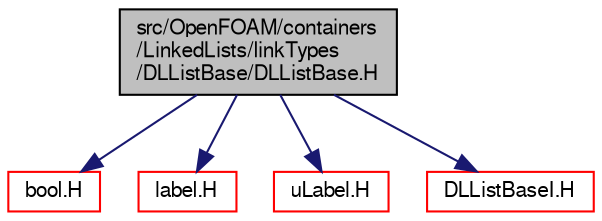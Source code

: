 digraph "src/OpenFOAM/containers/LinkedLists/linkTypes/DLListBase/DLListBase.H"
{
  bgcolor="transparent";
  edge [fontname="FreeSans",fontsize="10",labelfontname="FreeSans",labelfontsize="10"];
  node [fontname="FreeSans",fontsize="10",shape=record];
  Node0 [label="src/OpenFOAM/containers\l/LinkedLists/linkTypes\l/DLListBase/DLListBase.H",height=0.2,width=0.4,color="black", fillcolor="grey75", style="filled", fontcolor="black"];
  Node0 -> Node1 [color="midnightblue",fontsize="10",style="solid",fontname="FreeSans"];
  Node1 [label="bool.H",height=0.2,width=0.4,color="red",URL="$a12143.html",tooltip="System bool. "];
  Node0 -> Node3 [color="midnightblue",fontsize="10",style="solid",fontname="FreeSans"];
  Node3 [label="label.H",height=0.2,width=0.4,color="red",URL="$a12371.html"];
  Node0 -> Node8 [color="midnightblue",fontsize="10",style="solid",fontname="FreeSans"];
  Node8 [label="uLabel.H",height=0.2,width=0.4,color="red",URL="$a12410.html"];
  Node0 -> Node9 [color="midnightblue",fontsize="10",style="solid",fontname="FreeSans"];
  Node9 [label="DLListBaseI.H",height=0.2,width=0.4,color="red",URL="$a08558.html"];
}
